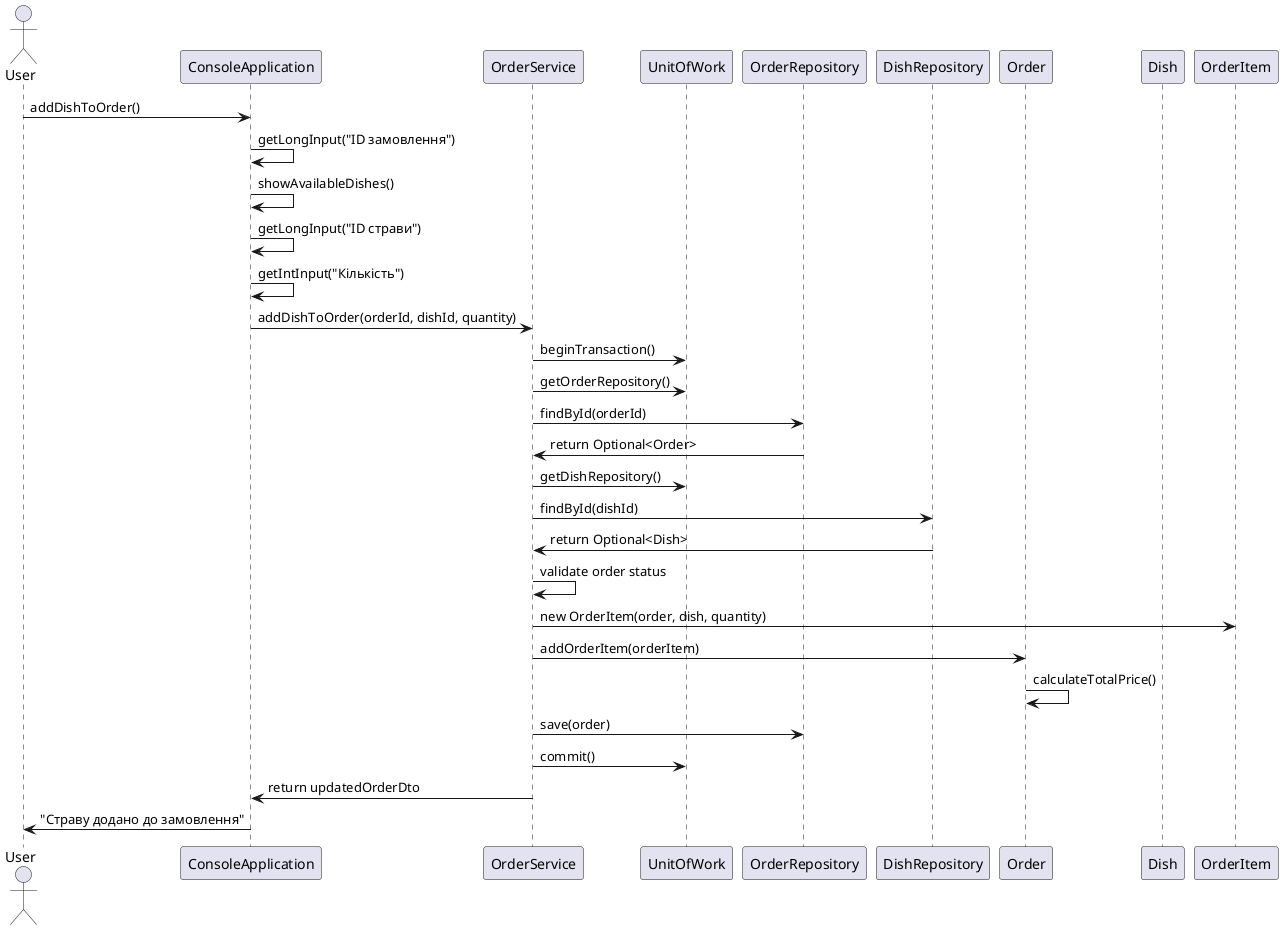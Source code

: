 @startuml AddDishToOrderSequence

actor User
participant ConsoleApplication
participant OrderService
participant UnitOfWork
participant OrderRepository
participant DishRepository
participant Order
participant Dish
participant OrderItem

User -> ConsoleApplication : addDishToOrder()
ConsoleApplication -> ConsoleApplication : getLongInput("ID замовлення")
ConsoleApplication -> ConsoleApplication : showAvailableDishes()
ConsoleApplication -> ConsoleApplication : getLongInput("ID страви")
ConsoleApplication -> ConsoleApplication : getIntInput("Кількість")

ConsoleApplication -> OrderService : addDishToOrder(orderId, dishId, quantity)

OrderService -> UnitOfWork : beginTransaction()
OrderService -> UnitOfWork : getOrderRepository()
OrderService -> OrderRepository : findById(orderId)
OrderRepository -> OrderService : return Optional<Order>

OrderService -> UnitOfWork : getDishRepository()
OrderService -> DishRepository : findById(dishId)
DishRepository -> OrderService : return Optional<Dish>

OrderService -> OrderService : validate order status
OrderService -> OrderItem : new OrderItem(order, dish, quantity)
OrderService -> Order : addOrderItem(orderItem)
Order -> Order : calculateTotalPrice()

OrderService -> OrderRepository : save(order)
OrderService -> UnitOfWork : commit()
OrderService -> ConsoleApplication : return updatedOrderDto

ConsoleApplication -> User : "Страву додано до замовлення"

@enduml
